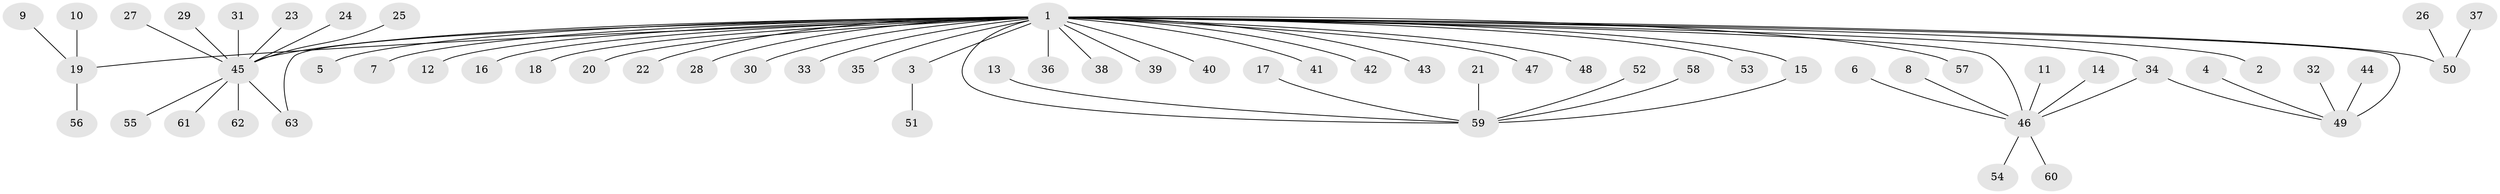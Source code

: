 // original degree distribution, {34: 0.007936507936507936, 6: 0.015873015873015872, 3: 0.07936507936507936, 4: 0.031746031746031744, 7: 0.007936507936507936, 5: 0.031746031746031744, 1: 0.626984126984127, 2: 0.18253968253968253, 10: 0.015873015873015872}
// Generated by graph-tools (version 1.1) at 2025/25/03/09/25 03:25:53]
// undirected, 63 vertices, 66 edges
graph export_dot {
graph [start="1"]
  node [color=gray90,style=filled];
  1;
  2;
  3;
  4;
  5;
  6;
  7;
  8;
  9;
  10;
  11;
  12;
  13;
  14;
  15;
  16;
  17;
  18;
  19;
  20;
  21;
  22;
  23;
  24;
  25;
  26;
  27;
  28;
  29;
  30;
  31;
  32;
  33;
  34;
  35;
  36;
  37;
  38;
  39;
  40;
  41;
  42;
  43;
  44;
  45;
  46;
  47;
  48;
  49;
  50;
  51;
  52;
  53;
  54;
  55;
  56;
  57;
  58;
  59;
  60;
  61;
  62;
  63;
  1 -- 2 [weight=1.0];
  1 -- 3 [weight=1.0];
  1 -- 5 [weight=1.0];
  1 -- 7 [weight=1.0];
  1 -- 12 [weight=1.0];
  1 -- 15 [weight=1.0];
  1 -- 16 [weight=1.0];
  1 -- 18 [weight=1.0];
  1 -- 19 [weight=2.0];
  1 -- 20 [weight=1.0];
  1 -- 22 [weight=1.0];
  1 -- 28 [weight=1.0];
  1 -- 30 [weight=1.0];
  1 -- 33 [weight=1.0];
  1 -- 34 [weight=1.0];
  1 -- 35 [weight=1.0];
  1 -- 36 [weight=1.0];
  1 -- 38 [weight=1.0];
  1 -- 39 [weight=1.0];
  1 -- 40 [weight=1.0];
  1 -- 41 [weight=1.0];
  1 -- 42 [weight=1.0];
  1 -- 43 [weight=1.0];
  1 -- 45 [weight=1.0];
  1 -- 46 [weight=1.0];
  1 -- 47 [weight=1.0];
  1 -- 48 [weight=1.0];
  1 -- 49 [weight=2.0];
  1 -- 50 [weight=1.0];
  1 -- 53 [weight=1.0];
  1 -- 57 [weight=1.0];
  1 -- 59 [weight=1.0];
  1 -- 63 [weight=1.0];
  3 -- 51 [weight=1.0];
  4 -- 49 [weight=1.0];
  6 -- 46 [weight=1.0];
  8 -- 46 [weight=1.0];
  9 -- 19 [weight=1.0];
  10 -- 19 [weight=1.0];
  11 -- 46 [weight=1.0];
  13 -- 59 [weight=1.0];
  14 -- 46 [weight=1.0];
  15 -- 59 [weight=1.0];
  17 -- 59 [weight=1.0];
  19 -- 56 [weight=1.0];
  21 -- 59 [weight=1.0];
  23 -- 45 [weight=1.0];
  24 -- 45 [weight=1.0];
  25 -- 45 [weight=1.0];
  26 -- 50 [weight=1.0];
  27 -- 45 [weight=1.0];
  29 -- 45 [weight=1.0];
  31 -- 45 [weight=1.0];
  32 -- 49 [weight=1.0];
  34 -- 46 [weight=1.0];
  34 -- 49 [weight=1.0];
  37 -- 50 [weight=1.0];
  44 -- 49 [weight=1.0];
  45 -- 55 [weight=1.0];
  45 -- 61 [weight=1.0];
  45 -- 62 [weight=1.0];
  45 -- 63 [weight=1.0];
  46 -- 54 [weight=1.0];
  46 -- 60 [weight=1.0];
  52 -- 59 [weight=1.0];
  58 -- 59 [weight=1.0];
}
